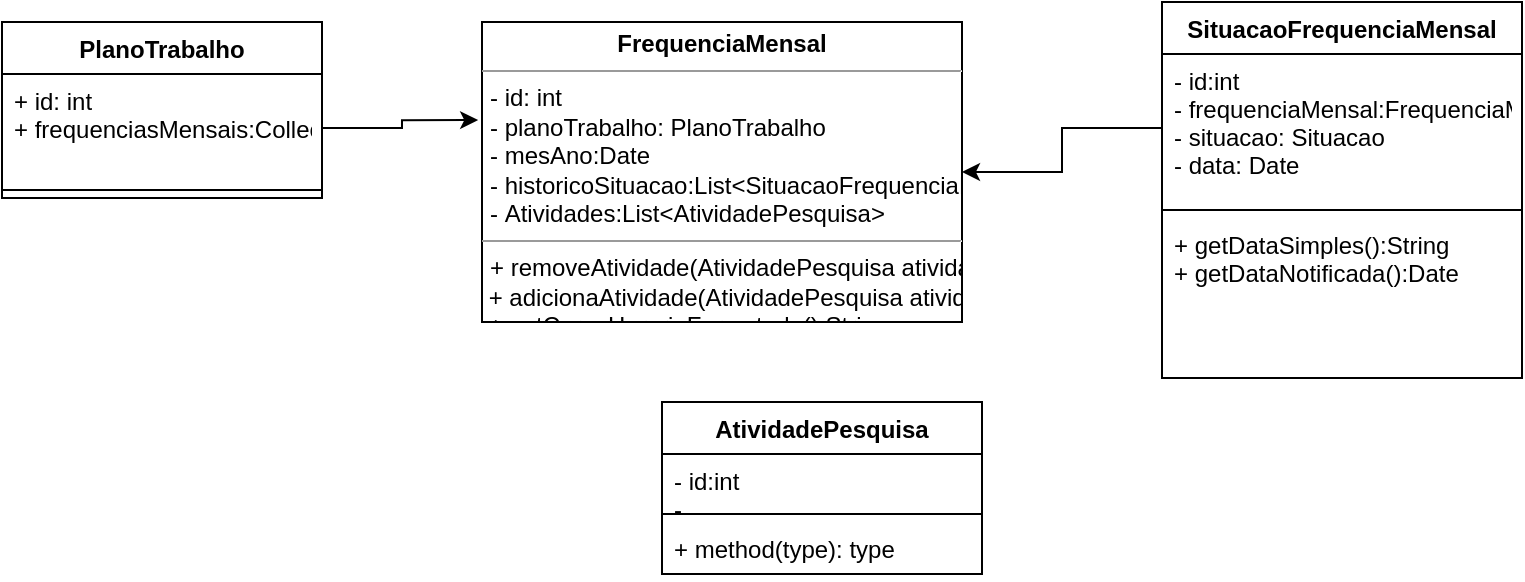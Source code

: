 <mxfile version="20.0.1" type="github">
  <diagram id="C5RBs43oDa-KdzZeNtuy" name="Page-1">
    <mxGraphModel dx="1695" dy="1662" grid="1" gridSize="10" guides="1" tooltips="1" connect="1" arrows="1" fold="1" page="1" pageScale="1" pageWidth="827" pageHeight="1169" math="0" shadow="0">
      <root>
        <mxCell id="WIyWlLk6GJQsqaUBKTNV-0" />
        <mxCell id="WIyWlLk6GJQsqaUBKTNV-1" parent="WIyWlLk6GJQsqaUBKTNV-0" />
        <mxCell id="UL5XW_X2hr35cnpbsUzt-4" value="&lt;p style=&quot;margin:0px;margin-top:4px;text-align:center;&quot;&gt;&lt;b&gt;FrequenciaMensal&lt;/b&gt;&lt;/p&gt;&lt;hr size=&quot;1&quot;&gt;&lt;p style=&quot;margin:0px;margin-left:4px;&quot;&gt;- id: int&lt;/p&gt;&lt;p style=&quot;margin:0px;margin-left:4px;&quot;&gt;- planoTrabalho: PlanoTrabalho&lt;/p&gt;&lt;p style=&quot;margin:0px;margin-left:4px;&quot;&gt;- mesAno:Date&lt;/p&gt;&lt;p style=&quot;margin:0px;margin-left:4px;&quot;&gt;- historicoSituacao:List&amp;lt;SituacaoFrequenciaMensal&amp;gt;&lt;/p&gt;&lt;p style=&quot;margin:0px;margin-left:4px;&quot;&gt;-&amp;nbsp;&lt;span style=&quot;background-color: initial;&quot;&gt;Atividades:List&amp;lt;AtividadePesquisa&amp;gt;&lt;/span&gt;&lt;/p&gt;&lt;hr size=&quot;1&quot;&gt;&lt;p style=&quot;margin:0px;margin-left:4px;&quot;&gt;&lt;span style=&quot;background-color: initial;&quot;&gt;+ removeAtividade(AtividadePesquisa atividade):void&lt;/span&gt;&lt;br&gt;&lt;/p&gt;&amp;nbsp;+ adicionaAtividade(AtividadePesquisa atividade):void&lt;br&gt;&amp;nbsp;+&amp;nbsp;getCargaHorariaFormatada():String&lt;br&gt;&amp;nbsp;+&amp;nbsp;cargaHorariaTotal():Long&lt;br&gt;&amp;nbsp;+&amp;nbsp;chExigidaEmMs():Long&lt;br&gt;&amp;nbsp;+&amp;nbsp;chExigidaEmHoras():int&lt;br&gt;&amp;nbsp;+&amp;nbsp;getCargaHorariaRestanteFormatada():String&lt;br&gt;&amp;nbsp;+ adicionaSituacao(Situacao situacao):void&lt;br&gt;&amp;nbsp;+&amp;nbsp;getSituacaoAtual():String&lt;br&gt;&lt;span style=&quot;background-color: initial;&quot;&gt;&amp;nbsp;+ getSituacao():Situacao&lt;br&gt;&amp;nbsp;+ situacaoFrequenciaMaisRecente(Situacao situacao):SituacaoFrequenciaMensal&lt;br&gt;&amp;nbsp;+&amp;nbsp;&amp;nbsp;getEnviada():&lt;/span&gt;SituacaoFrequenciaMensal&lt;br&gt;&lt;span style=&quot;background-color: initial;&quot;&gt;&amp;nbsp;+&amp;nbsp;&amp;nbsp;getRecusa():&lt;/span&gt;SituacaoFrequenciaMensal&lt;br&gt;&lt;span style=&quot;background-color: initial;&quot;&gt;&amp;nbsp;+&amp;nbsp;&amp;nbsp;getHomologada():&lt;/span&gt;SituacaoFrequenciaMensal&lt;br&gt;&lt;span style=&quot;background-color: initial;&quot;&gt;&amp;nbsp;+&amp;nbsp;&amp;nbsp;getPreenchendo():&lt;/span&gt;SituacaoFrequenciaMensal&lt;br&gt;&lt;span style=&quot;background-color: initial;&quot;&gt;&amp;nbsp;+&amp;nbsp;&amp;nbsp;getNotificada():&lt;/span&gt;SituacaoFrequenciaMensal&lt;br&gt;&lt;span style=&quot;background-color: initial;&quot;&gt;&amp;nbsp;+ getSituacaoFrequencia():SituacaoFrequenciaMensal&lt;br&gt;&amp;nbsp;+ getEnvioFrequencia():Boolean&lt;br&gt;&amp;nbsp;+ cargaHorariaEmHoras():long&lt;br&gt;&amp;nbsp;+ getDataFormatada():String&lt;br&gt;&amp;nbsp;+ getMesAnoFormatado():String&lt;br&gt;&amp;nbsp;+ setDataFormatada(String dataFormatada):void&lt;br&gt;&amp;nbsp;+ getPodeExcluir(): Boolean&lt;br&gt;&amp;nbsp;+ getPodeCriar(): Boolean&lt;br&gt;&amp;nbsp;+ podePersistirNotificacao():Boolean&lt;br&gt;&lt;br&gt;&amp;nbsp;&lt;/span&gt;&lt;br&gt;&lt;p style=&quot;margin:0px;margin-left:4px;&quot;&gt;&lt;br&gt;&lt;/p&gt;" style="verticalAlign=top;align=left;overflow=fill;fontSize=12;fontFamily=Helvetica;html=1;" vertex="1" parent="WIyWlLk6GJQsqaUBKTNV-1">
          <mxGeometry x="70" y="-340" width="240" height="150" as="geometry" />
        </mxCell>
        <mxCell id="UL5XW_X2hr35cnpbsUzt-7" value="PlanoTrabalho" style="swimlane;fontStyle=1;align=center;verticalAlign=top;childLayout=stackLayout;horizontal=1;startSize=26;horizontalStack=0;resizeParent=1;resizeParentMax=0;resizeLast=0;collapsible=1;marginBottom=0;" vertex="1" parent="WIyWlLk6GJQsqaUBKTNV-1">
          <mxGeometry x="-170" y="-340" width="160" height="88" as="geometry" />
        </mxCell>
        <mxCell id="UL5XW_X2hr35cnpbsUzt-8" value="+ id: int&#xa;+ frequenciasMensais:Collection&lt;FrequenciaMensal&gt;" style="text;strokeColor=none;fillColor=none;align=left;verticalAlign=top;spacingLeft=4;spacingRight=4;overflow=hidden;rotatable=0;points=[[0,0.5],[1,0.5]];portConstraint=eastwest;" vertex="1" parent="UL5XW_X2hr35cnpbsUzt-7">
          <mxGeometry y="26" width="160" height="54" as="geometry" />
        </mxCell>
        <mxCell id="UL5XW_X2hr35cnpbsUzt-9" value="" style="line;strokeWidth=1;fillColor=none;align=left;verticalAlign=middle;spacingTop=-1;spacingLeft=3;spacingRight=3;rotatable=0;labelPosition=right;points=[];portConstraint=eastwest;" vertex="1" parent="UL5XW_X2hr35cnpbsUzt-7">
          <mxGeometry y="80" width="160" height="8" as="geometry" />
        </mxCell>
        <mxCell id="UL5XW_X2hr35cnpbsUzt-12" style="edgeStyle=orthogonalEdgeStyle;rounded=0;orthogonalLoop=1;jettySize=auto;html=1;entryX=-0.008;entryY=0.327;entryDx=0;entryDy=0;entryPerimeter=0;" edge="1" parent="WIyWlLk6GJQsqaUBKTNV-1" source="UL5XW_X2hr35cnpbsUzt-8" target="UL5XW_X2hr35cnpbsUzt-4">
          <mxGeometry relative="1" as="geometry" />
        </mxCell>
        <mxCell id="UL5XW_X2hr35cnpbsUzt-20" value="SituacaoFrequenciaMensal" style="swimlane;fontStyle=1;align=center;verticalAlign=top;childLayout=stackLayout;horizontal=1;startSize=26;horizontalStack=0;resizeParent=1;resizeParentMax=0;resizeLast=0;collapsible=1;marginBottom=0;" vertex="1" parent="WIyWlLk6GJQsqaUBKTNV-1">
          <mxGeometry x="410" y="-350" width="180" height="188" as="geometry" />
        </mxCell>
        <mxCell id="UL5XW_X2hr35cnpbsUzt-21" value="- id:int&#xa;- frequenciaMensal:FrequenciaMensal&#xa;- situacao: Situacao&#xa;- data: Date" style="text;strokeColor=none;fillColor=none;align=left;verticalAlign=top;spacingLeft=4;spacingRight=4;overflow=hidden;rotatable=0;points=[[0,0.5],[1,0.5]];portConstraint=eastwest;" vertex="1" parent="UL5XW_X2hr35cnpbsUzt-20">
          <mxGeometry y="26" width="180" height="74" as="geometry" />
        </mxCell>
        <mxCell id="UL5XW_X2hr35cnpbsUzt-22" value="" style="line;strokeWidth=1;fillColor=none;align=left;verticalAlign=middle;spacingTop=-1;spacingLeft=3;spacingRight=3;rotatable=0;labelPosition=right;points=[];portConstraint=eastwest;" vertex="1" parent="UL5XW_X2hr35cnpbsUzt-20">
          <mxGeometry y="100" width="180" height="8" as="geometry" />
        </mxCell>
        <mxCell id="UL5XW_X2hr35cnpbsUzt-23" value="+ getDataSimples():String&#xa;+ getDataNotificada():Date&#xa;" style="text;strokeColor=none;fillColor=none;align=left;verticalAlign=top;spacingLeft=4;spacingRight=4;overflow=hidden;rotatable=0;points=[[0,0.5],[1,0.5]];portConstraint=eastwest;" vertex="1" parent="UL5XW_X2hr35cnpbsUzt-20">
          <mxGeometry y="108" width="180" height="80" as="geometry" />
        </mxCell>
        <mxCell id="UL5XW_X2hr35cnpbsUzt-24" style="edgeStyle=orthogonalEdgeStyle;rounded=0;orthogonalLoop=1;jettySize=auto;html=1;exitX=0;exitY=0.5;exitDx=0;exitDy=0;entryX=1;entryY=0.5;entryDx=0;entryDy=0;" edge="1" parent="WIyWlLk6GJQsqaUBKTNV-1" source="UL5XW_X2hr35cnpbsUzt-21" target="UL5XW_X2hr35cnpbsUzt-4">
          <mxGeometry relative="1" as="geometry" />
        </mxCell>
        <mxCell id="UL5XW_X2hr35cnpbsUzt-25" value="AtividadePesquisa" style="swimlane;fontStyle=1;align=center;verticalAlign=top;childLayout=stackLayout;horizontal=1;startSize=26;horizontalStack=0;resizeParent=1;resizeParentMax=0;resizeLast=0;collapsible=1;marginBottom=0;" vertex="1" parent="WIyWlLk6GJQsqaUBKTNV-1">
          <mxGeometry x="160" y="-150" width="160" height="86" as="geometry" />
        </mxCell>
        <mxCell id="UL5XW_X2hr35cnpbsUzt-26" value="- id:int&#xa;- " style="text;strokeColor=none;fillColor=none;align=left;verticalAlign=top;spacingLeft=4;spacingRight=4;overflow=hidden;rotatable=0;points=[[0,0.5],[1,0.5]];portConstraint=eastwest;" vertex="1" parent="UL5XW_X2hr35cnpbsUzt-25">
          <mxGeometry y="26" width="160" height="26" as="geometry" />
        </mxCell>
        <mxCell id="UL5XW_X2hr35cnpbsUzt-27" value="" style="line;strokeWidth=1;fillColor=none;align=left;verticalAlign=middle;spacingTop=-1;spacingLeft=3;spacingRight=3;rotatable=0;labelPosition=right;points=[];portConstraint=eastwest;" vertex="1" parent="UL5XW_X2hr35cnpbsUzt-25">
          <mxGeometry y="52" width="160" height="8" as="geometry" />
        </mxCell>
        <mxCell id="UL5XW_X2hr35cnpbsUzt-28" value="+ method(type): type" style="text;strokeColor=none;fillColor=none;align=left;verticalAlign=top;spacingLeft=4;spacingRight=4;overflow=hidden;rotatable=0;points=[[0,0.5],[1,0.5]];portConstraint=eastwest;" vertex="1" parent="UL5XW_X2hr35cnpbsUzt-25">
          <mxGeometry y="60" width="160" height="26" as="geometry" />
        </mxCell>
      </root>
    </mxGraphModel>
  </diagram>
</mxfile>
